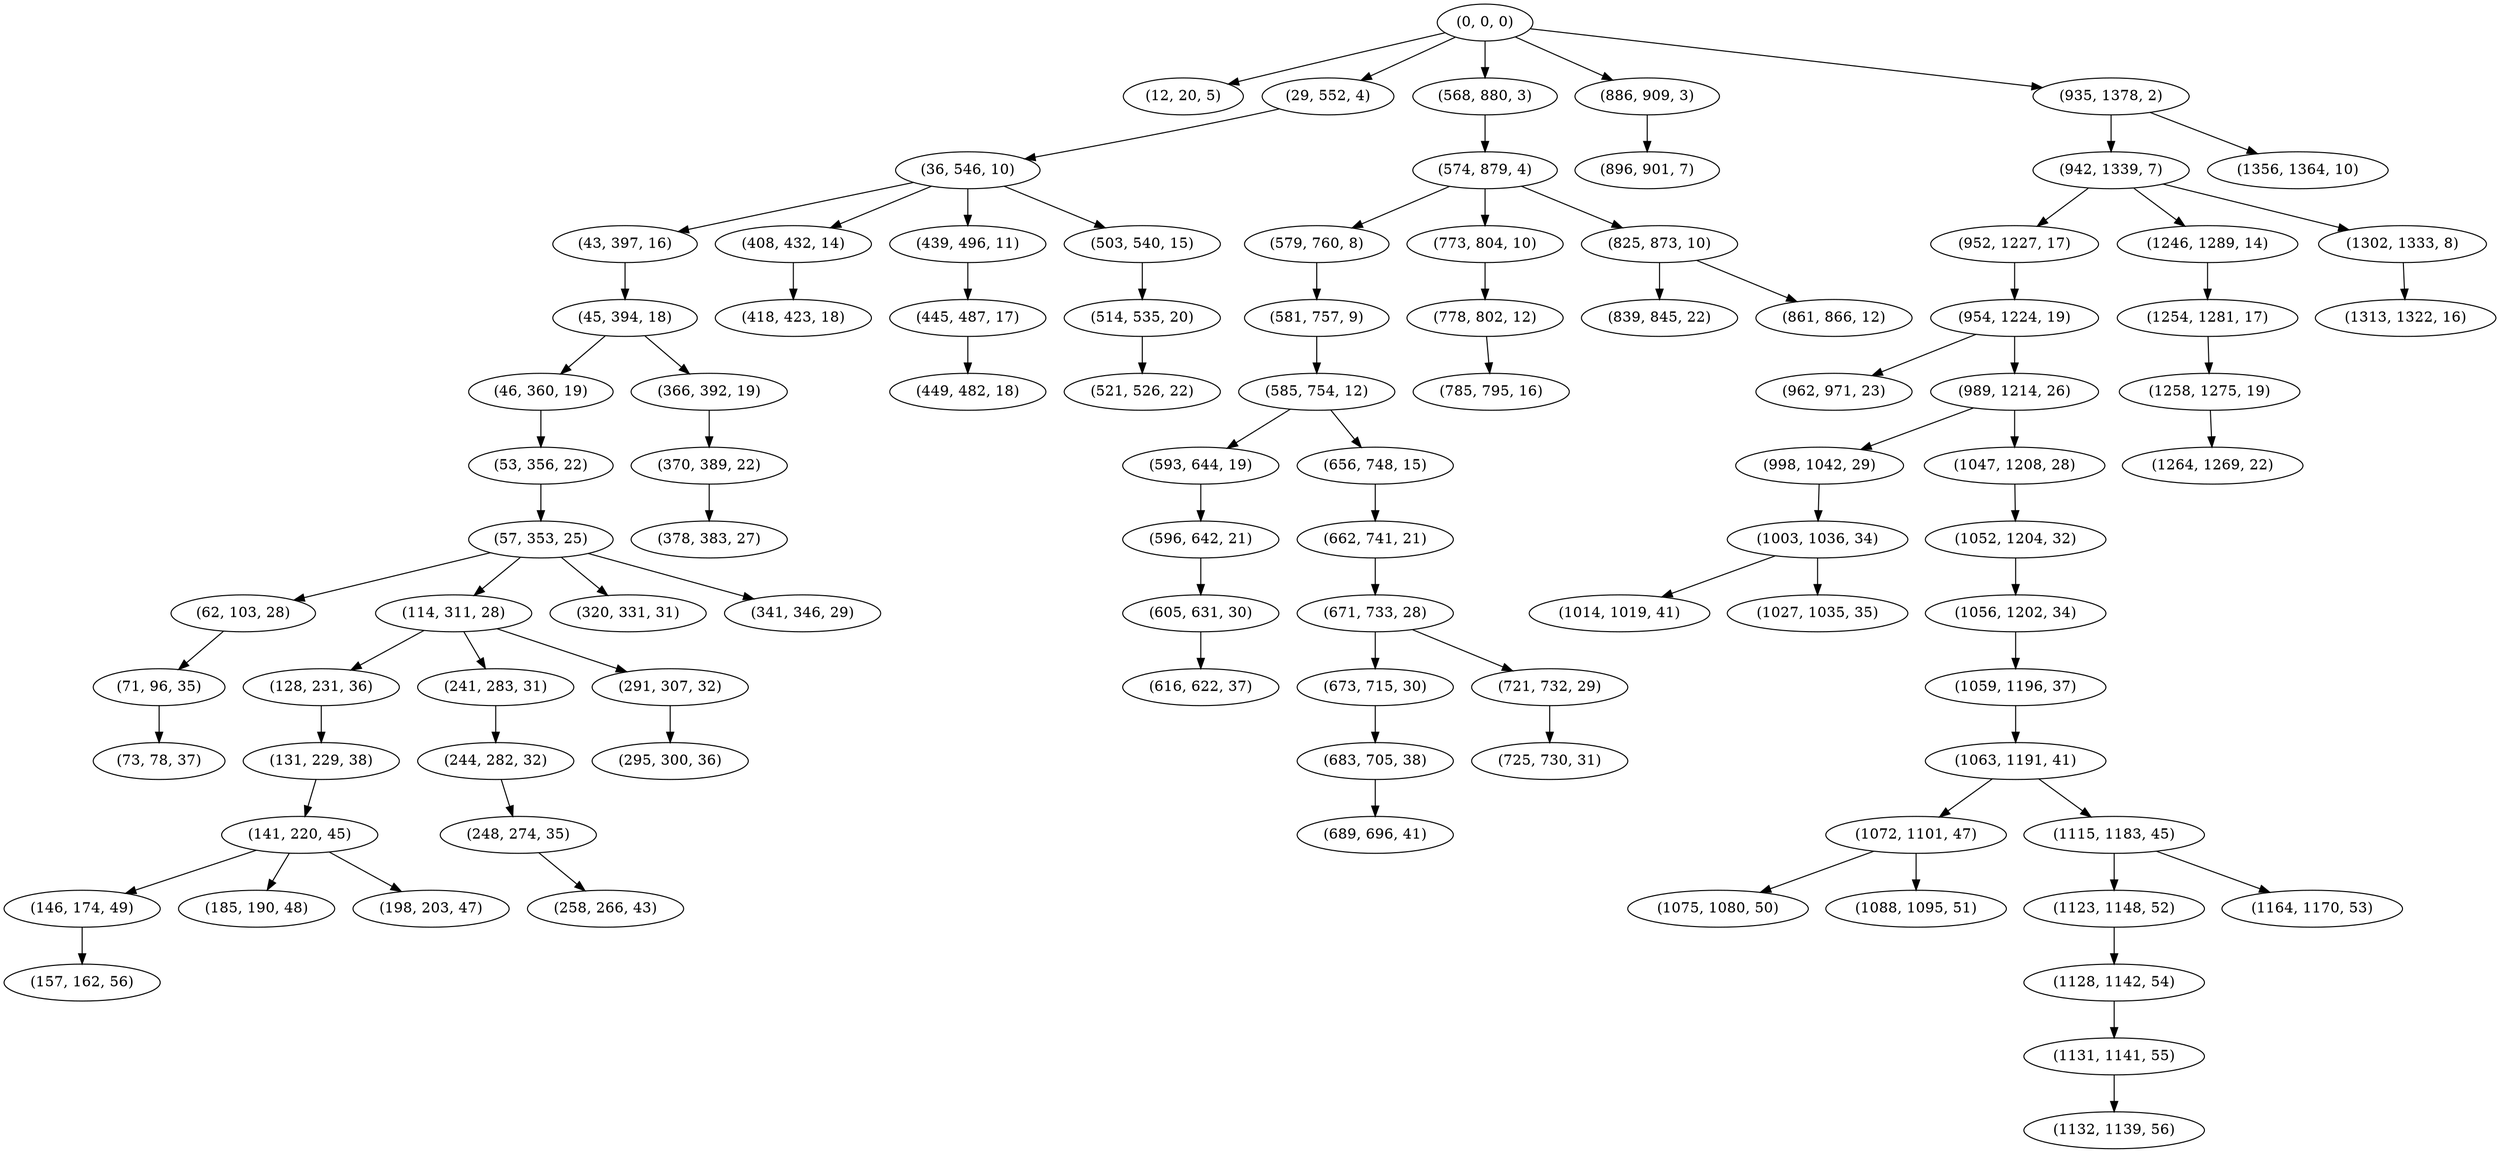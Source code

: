 digraph tree {
    "(0, 0, 0)";
    "(12, 20, 5)";
    "(29, 552, 4)";
    "(36, 546, 10)";
    "(43, 397, 16)";
    "(45, 394, 18)";
    "(46, 360, 19)";
    "(53, 356, 22)";
    "(57, 353, 25)";
    "(62, 103, 28)";
    "(71, 96, 35)";
    "(73, 78, 37)";
    "(114, 311, 28)";
    "(128, 231, 36)";
    "(131, 229, 38)";
    "(141, 220, 45)";
    "(146, 174, 49)";
    "(157, 162, 56)";
    "(185, 190, 48)";
    "(198, 203, 47)";
    "(241, 283, 31)";
    "(244, 282, 32)";
    "(248, 274, 35)";
    "(258, 266, 43)";
    "(291, 307, 32)";
    "(295, 300, 36)";
    "(320, 331, 31)";
    "(341, 346, 29)";
    "(366, 392, 19)";
    "(370, 389, 22)";
    "(378, 383, 27)";
    "(408, 432, 14)";
    "(418, 423, 18)";
    "(439, 496, 11)";
    "(445, 487, 17)";
    "(449, 482, 18)";
    "(503, 540, 15)";
    "(514, 535, 20)";
    "(521, 526, 22)";
    "(568, 880, 3)";
    "(574, 879, 4)";
    "(579, 760, 8)";
    "(581, 757, 9)";
    "(585, 754, 12)";
    "(593, 644, 19)";
    "(596, 642, 21)";
    "(605, 631, 30)";
    "(616, 622, 37)";
    "(656, 748, 15)";
    "(662, 741, 21)";
    "(671, 733, 28)";
    "(673, 715, 30)";
    "(683, 705, 38)";
    "(689, 696, 41)";
    "(721, 732, 29)";
    "(725, 730, 31)";
    "(773, 804, 10)";
    "(778, 802, 12)";
    "(785, 795, 16)";
    "(825, 873, 10)";
    "(839, 845, 22)";
    "(861, 866, 12)";
    "(886, 909, 3)";
    "(896, 901, 7)";
    "(935, 1378, 2)";
    "(942, 1339, 7)";
    "(952, 1227, 17)";
    "(954, 1224, 19)";
    "(962, 971, 23)";
    "(989, 1214, 26)";
    "(998, 1042, 29)";
    "(1003, 1036, 34)";
    "(1014, 1019, 41)";
    "(1027, 1035, 35)";
    "(1047, 1208, 28)";
    "(1052, 1204, 32)";
    "(1056, 1202, 34)";
    "(1059, 1196, 37)";
    "(1063, 1191, 41)";
    "(1072, 1101, 47)";
    "(1075, 1080, 50)";
    "(1088, 1095, 51)";
    "(1115, 1183, 45)";
    "(1123, 1148, 52)";
    "(1128, 1142, 54)";
    "(1131, 1141, 55)";
    "(1132, 1139, 56)";
    "(1164, 1170, 53)";
    "(1246, 1289, 14)";
    "(1254, 1281, 17)";
    "(1258, 1275, 19)";
    "(1264, 1269, 22)";
    "(1302, 1333, 8)";
    "(1313, 1322, 16)";
    "(1356, 1364, 10)";
    "(0, 0, 0)" -> "(12, 20, 5)";
    "(0, 0, 0)" -> "(29, 552, 4)";
    "(0, 0, 0)" -> "(568, 880, 3)";
    "(0, 0, 0)" -> "(886, 909, 3)";
    "(0, 0, 0)" -> "(935, 1378, 2)";
    "(29, 552, 4)" -> "(36, 546, 10)";
    "(36, 546, 10)" -> "(43, 397, 16)";
    "(36, 546, 10)" -> "(408, 432, 14)";
    "(36, 546, 10)" -> "(439, 496, 11)";
    "(36, 546, 10)" -> "(503, 540, 15)";
    "(43, 397, 16)" -> "(45, 394, 18)";
    "(45, 394, 18)" -> "(46, 360, 19)";
    "(45, 394, 18)" -> "(366, 392, 19)";
    "(46, 360, 19)" -> "(53, 356, 22)";
    "(53, 356, 22)" -> "(57, 353, 25)";
    "(57, 353, 25)" -> "(62, 103, 28)";
    "(57, 353, 25)" -> "(114, 311, 28)";
    "(57, 353, 25)" -> "(320, 331, 31)";
    "(57, 353, 25)" -> "(341, 346, 29)";
    "(62, 103, 28)" -> "(71, 96, 35)";
    "(71, 96, 35)" -> "(73, 78, 37)";
    "(114, 311, 28)" -> "(128, 231, 36)";
    "(114, 311, 28)" -> "(241, 283, 31)";
    "(114, 311, 28)" -> "(291, 307, 32)";
    "(128, 231, 36)" -> "(131, 229, 38)";
    "(131, 229, 38)" -> "(141, 220, 45)";
    "(141, 220, 45)" -> "(146, 174, 49)";
    "(141, 220, 45)" -> "(185, 190, 48)";
    "(141, 220, 45)" -> "(198, 203, 47)";
    "(146, 174, 49)" -> "(157, 162, 56)";
    "(241, 283, 31)" -> "(244, 282, 32)";
    "(244, 282, 32)" -> "(248, 274, 35)";
    "(248, 274, 35)" -> "(258, 266, 43)";
    "(291, 307, 32)" -> "(295, 300, 36)";
    "(366, 392, 19)" -> "(370, 389, 22)";
    "(370, 389, 22)" -> "(378, 383, 27)";
    "(408, 432, 14)" -> "(418, 423, 18)";
    "(439, 496, 11)" -> "(445, 487, 17)";
    "(445, 487, 17)" -> "(449, 482, 18)";
    "(503, 540, 15)" -> "(514, 535, 20)";
    "(514, 535, 20)" -> "(521, 526, 22)";
    "(568, 880, 3)" -> "(574, 879, 4)";
    "(574, 879, 4)" -> "(579, 760, 8)";
    "(574, 879, 4)" -> "(773, 804, 10)";
    "(574, 879, 4)" -> "(825, 873, 10)";
    "(579, 760, 8)" -> "(581, 757, 9)";
    "(581, 757, 9)" -> "(585, 754, 12)";
    "(585, 754, 12)" -> "(593, 644, 19)";
    "(585, 754, 12)" -> "(656, 748, 15)";
    "(593, 644, 19)" -> "(596, 642, 21)";
    "(596, 642, 21)" -> "(605, 631, 30)";
    "(605, 631, 30)" -> "(616, 622, 37)";
    "(656, 748, 15)" -> "(662, 741, 21)";
    "(662, 741, 21)" -> "(671, 733, 28)";
    "(671, 733, 28)" -> "(673, 715, 30)";
    "(671, 733, 28)" -> "(721, 732, 29)";
    "(673, 715, 30)" -> "(683, 705, 38)";
    "(683, 705, 38)" -> "(689, 696, 41)";
    "(721, 732, 29)" -> "(725, 730, 31)";
    "(773, 804, 10)" -> "(778, 802, 12)";
    "(778, 802, 12)" -> "(785, 795, 16)";
    "(825, 873, 10)" -> "(839, 845, 22)";
    "(825, 873, 10)" -> "(861, 866, 12)";
    "(886, 909, 3)" -> "(896, 901, 7)";
    "(935, 1378, 2)" -> "(942, 1339, 7)";
    "(935, 1378, 2)" -> "(1356, 1364, 10)";
    "(942, 1339, 7)" -> "(952, 1227, 17)";
    "(942, 1339, 7)" -> "(1246, 1289, 14)";
    "(942, 1339, 7)" -> "(1302, 1333, 8)";
    "(952, 1227, 17)" -> "(954, 1224, 19)";
    "(954, 1224, 19)" -> "(962, 971, 23)";
    "(954, 1224, 19)" -> "(989, 1214, 26)";
    "(989, 1214, 26)" -> "(998, 1042, 29)";
    "(989, 1214, 26)" -> "(1047, 1208, 28)";
    "(998, 1042, 29)" -> "(1003, 1036, 34)";
    "(1003, 1036, 34)" -> "(1014, 1019, 41)";
    "(1003, 1036, 34)" -> "(1027, 1035, 35)";
    "(1047, 1208, 28)" -> "(1052, 1204, 32)";
    "(1052, 1204, 32)" -> "(1056, 1202, 34)";
    "(1056, 1202, 34)" -> "(1059, 1196, 37)";
    "(1059, 1196, 37)" -> "(1063, 1191, 41)";
    "(1063, 1191, 41)" -> "(1072, 1101, 47)";
    "(1063, 1191, 41)" -> "(1115, 1183, 45)";
    "(1072, 1101, 47)" -> "(1075, 1080, 50)";
    "(1072, 1101, 47)" -> "(1088, 1095, 51)";
    "(1115, 1183, 45)" -> "(1123, 1148, 52)";
    "(1115, 1183, 45)" -> "(1164, 1170, 53)";
    "(1123, 1148, 52)" -> "(1128, 1142, 54)";
    "(1128, 1142, 54)" -> "(1131, 1141, 55)";
    "(1131, 1141, 55)" -> "(1132, 1139, 56)";
    "(1246, 1289, 14)" -> "(1254, 1281, 17)";
    "(1254, 1281, 17)" -> "(1258, 1275, 19)";
    "(1258, 1275, 19)" -> "(1264, 1269, 22)";
    "(1302, 1333, 8)" -> "(1313, 1322, 16)";
}
